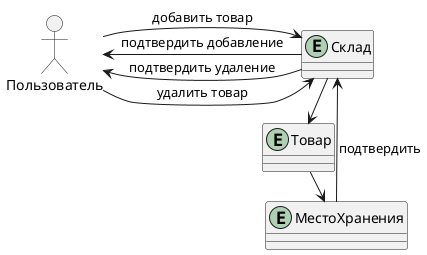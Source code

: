 @startuml
allowmixing

actor Пользователь
entity Склад
entity Товар
entity МестоХранения

Пользователь -> Склад : добавить товар
Склад -> Товар : создать
Товар -> МестоХранения : выбрать место хранения
МестоХранения --> Склад : подтвердить
Склад --> Пользователь : подтвердить добавление

Пользователь -> Склад : удалить товар
Склад --> Пользователь : подтвердить удаление

@enduml
